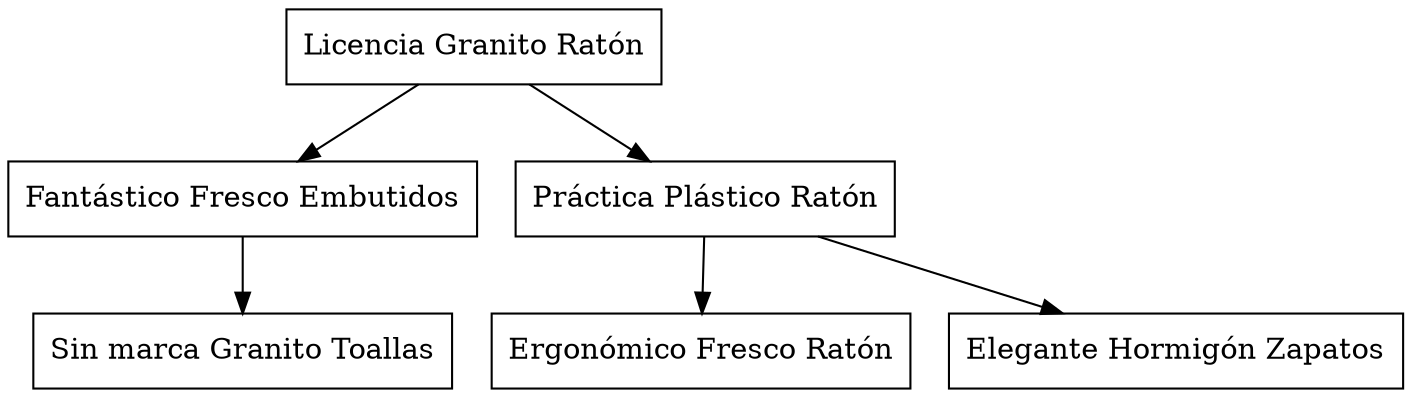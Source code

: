 digraph G{
node[shape="box" shape="record"]
nodo323[label="Licencia Granito Ratón"];
nodo322[label="Fantástico Fresco Embutidos"];
nodo321[label="Sin marca Granito Toallas"];
nodo322->nodo321;
nodo323->nodo322;
nodo325[label="Práctica Plástico Ratón"];
nodo324[label="Ergonómico Fresco Ratón"];
nodo325->nodo324;
nodo326[label="Elegante Hormigón Zapatos"];
nodo325->nodo326;
nodo323->nodo325;
}
